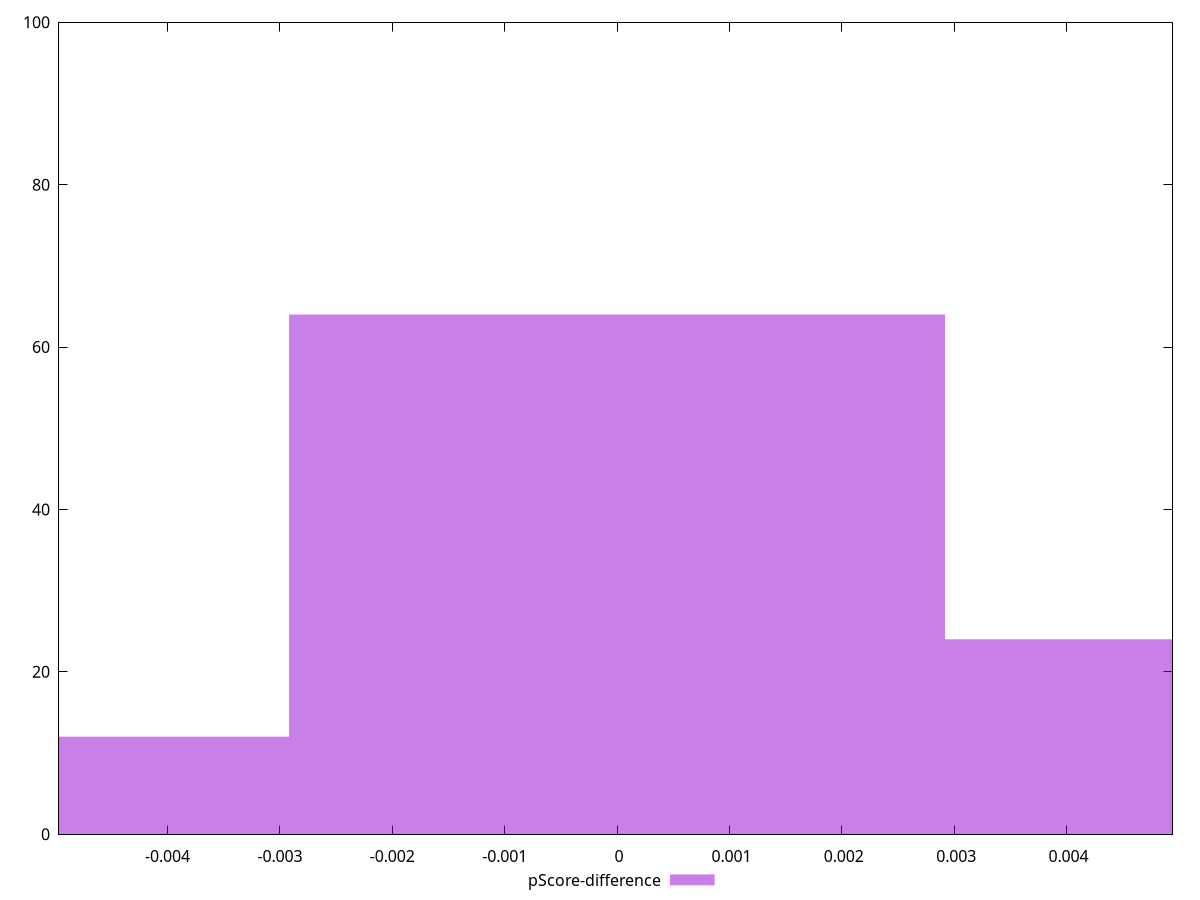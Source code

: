 reset

$pScoreDifference <<EOF
0.005837244385277061 24
0 64
-0.005837244385277061 12
EOF

set key outside below
set boxwidth 0.005837244385277061
set xrange [-0.004965964556569058:0.004942931923626603]
set yrange [0:100]
set trange [0:100]
set style fill transparent solid 0.5 noborder
set terminal svg size 640, 490 enhanced background rgb 'white'
set output "report_00009_2021-02-08T22-37-41.559Z/mainthread-work-breakdown/samples/pages/pScore-difference/histogram.svg"

plot $pScoreDifference title "pScore-difference" with boxes

reset
